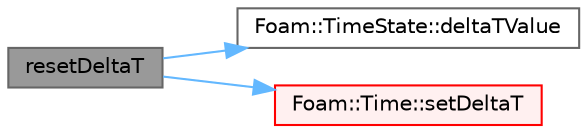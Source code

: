 digraph "resetDeltaT"
{
 // LATEX_PDF_SIZE
  bgcolor="transparent";
  edge [fontname=Helvetica,fontsize=10,labelfontname=Helvetica,labelfontsize=10];
  node [fontname=Helvetica,fontsize=10,shape=box,height=0.2,width=0.4];
  rankdir="LR";
  Node1 [id="Node000001",label="resetDeltaT",height=0.2,width=0.4,color="gray40", fillcolor="grey60", style="filled", fontcolor="black",tooltip=" "];
  Node1 -> Node2 [id="edge1_Node000001_Node000002",color="steelblue1",style="solid",tooltip=" "];
  Node2 [id="Node000002",label="Foam::TimeState::deltaTValue",height=0.2,width=0.4,color="grey40", fillcolor="white", style="filled",URL="$classFoam_1_1TimeState.html#a9fe32ece94e66b4649c5fbc38fa1543d",tooltip=" "];
  Node1 -> Node3 [id="edge2_Node000001_Node000003",color="steelblue1",style="solid",tooltip=" "];
  Node3 [id="Node000003",label="Foam::Time::setDeltaT",height=0.2,width=0.4,color="red", fillcolor="#FFF0F0", style="filled",URL="$classFoam_1_1Time.html#a14f8da5164e1d20e76bdcfc03a2e6bd0",tooltip=" "];
}
